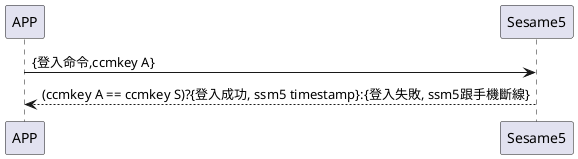 @startuml
APP -> Sesame5: {登入命令,ccmkey A}
Sesame5 --> APP: (ccmkey A == ccmkey S)?{登入成功, ssm5 timestamp}:{登入失敗, ssm5跟手機斷線}
@enduml
